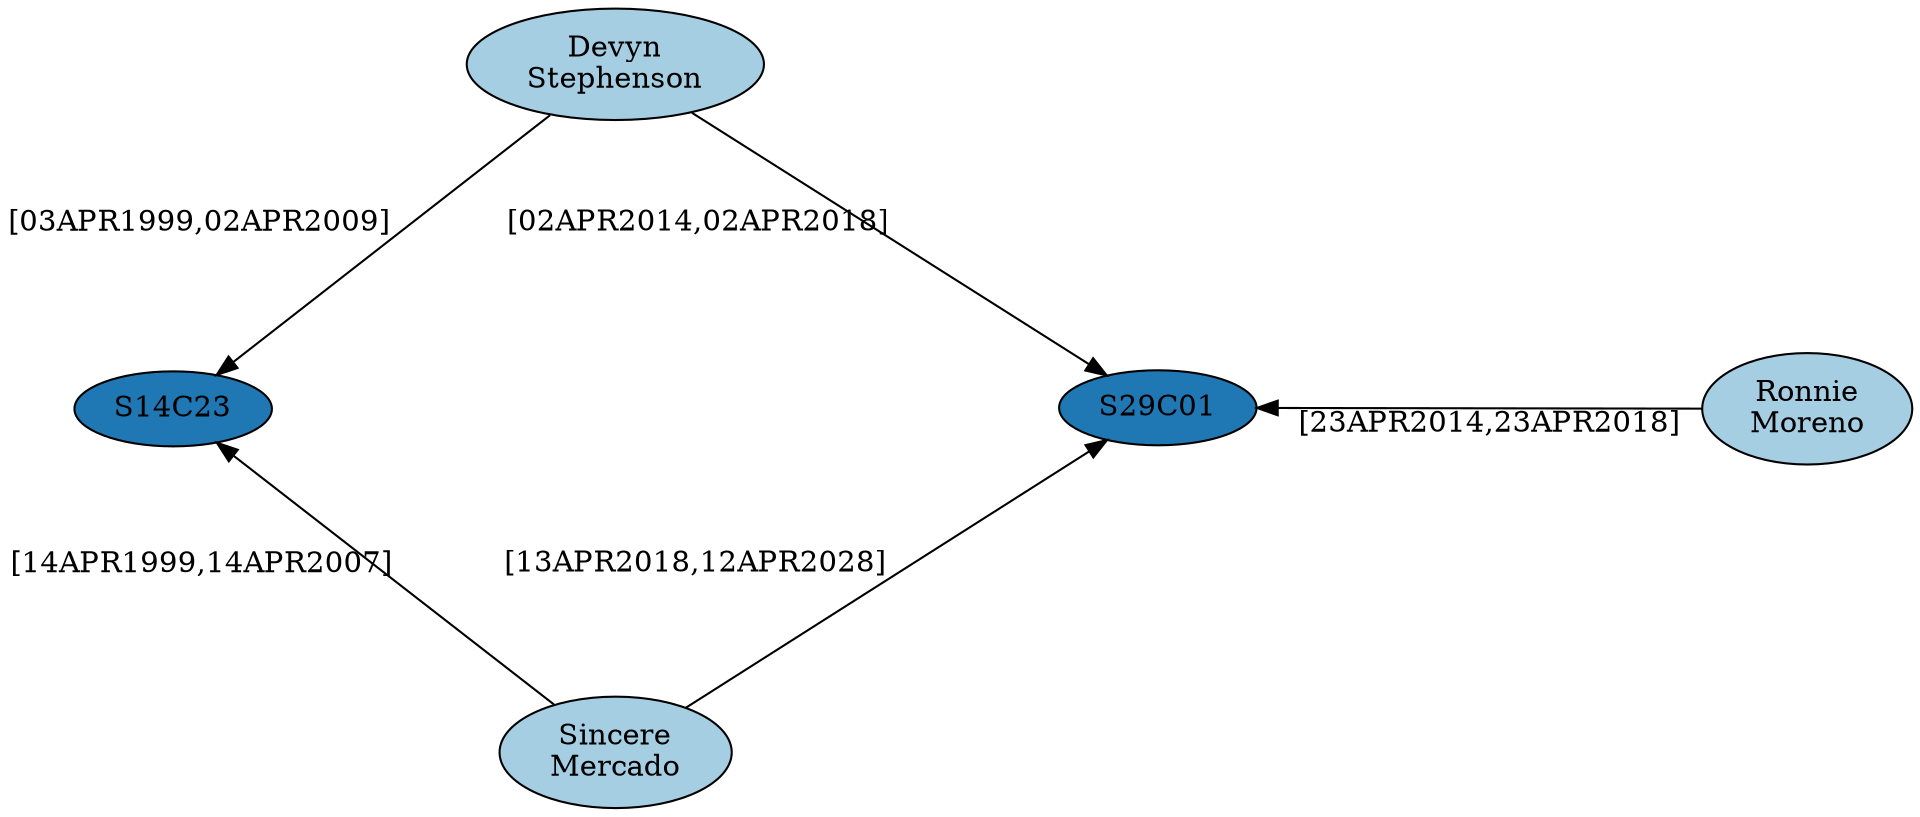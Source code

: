 digraph G {
layout=sfdp
node[colorscheme=paired8, style=filled, color=black]
"I18758"[fillcolor= "1",label= "Ronnie\nMoreno"]
"I37385"[fillcolor= "1",label= "Sincere\nMercado"]
"I16215"[fillcolor= "1",label= "Devyn\nStephenson"]
"R04P04S14C23"[fillcolor= "2",label= "S14C23"]
"R04P03S29C01"[fillcolor= "2",label= "S29C01"]
"I16215" -> "R04P03S29C01"[label= "[02APR2014,02APR2018]"]
"I16215" -> "R04P04S14C23"[label= "[03APR1999,02APR2009]"]
"I18758" -> "R04P03S29C01"[label= "[23APR2014,23APR2018]"]
"I37385" -> "R04P03S29C01"[label= "[13APR2018,12APR2028]"]
"I37385" -> "R04P04S14C23"[label= "[14APR1999,14APR2007]"]
}
